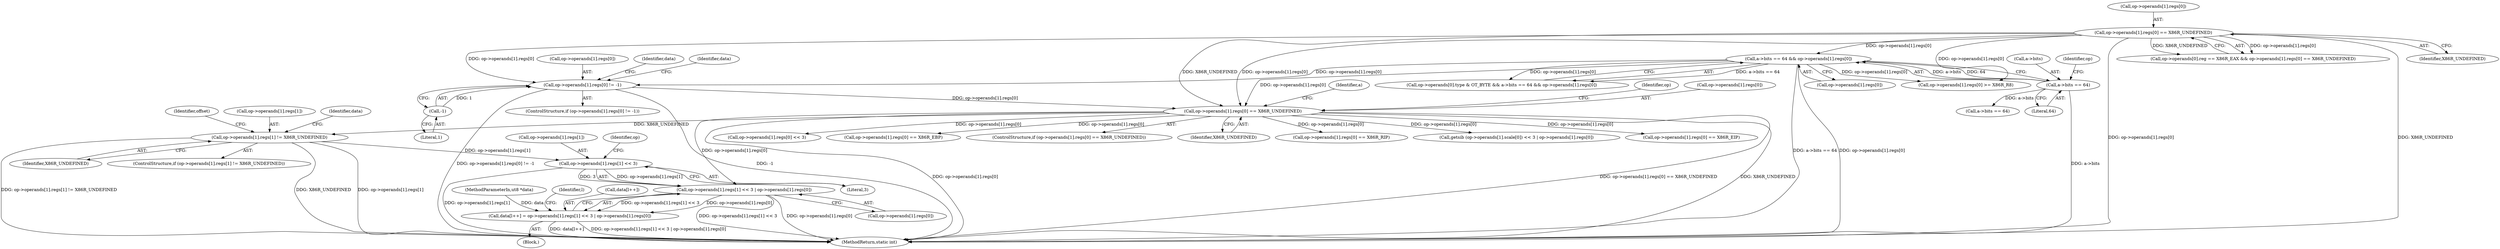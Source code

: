 digraph "0_radare2_f17bfd9f1da05f30f23a4dd05e9d2363e1406948@API" {
"1002808" [label="(Call,op->operands[1].regs[1] << 3)"];
"1002774" [label="(Call,op->operands[1].regs[1] != X86R_UNDEFINED)"];
"1002537" [label="(Call,op->operands[1].regs[0] == X86R_UNDEFINED)"];
"1002172" [label="(Call,a->bits == 64 && op->operands[1].regs[0])"];
"1002173" [label="(Call,a->bits == 64)"];
"1002040" [label="(Call,op->operands[1].regs[0] == X86R_UNDEFINED)"];
"1002384" [label="(Call,op->operands[1].regs[0] != -1)"];
"1002394" [label="(Call,-1)"];
"1002807" [label="(Call,op->operands[1].regs[1] << 3 | op->operands[1].regs[0])"];
"1002802" [label="(Call,data[l++] = op->operands[1].regs[1] << 3 | op->operands[1].regs[0])"];
"1002547" [label="(Identifier,X86R_UNDEFINED)"];
"1003216" [label="(MethodReturn,static int)"];
"1002695" [label="(Call,op->operands[1].regs[0] << 3)"];
"1002833" [label="(Call,op->operands[1].regs[0] == X86R_EBP)"];
"1002041" [label="(Call,op->operands[1].regs[0])"];
"1002385" [label="(Call,op->operands[1].regs[0])"];
"1002030" [label="(Call,op->operands[0].reg == X86R_EAX && op->operands[1].regs[0] == X86R_UNDEFINED)"];
"1002774" [label="(Call,op->operands[1].regs[1] != X86R_UNDEFINED)"];
"1002177" [label="(Literal,64)"];
"1002784" [label="(Identifier,X86R_UNDEFINED)"];
"1002802" [label="(Call,data[l++] = op->operands[1].regs[1] << 3 | op->operands[1].regs[0])"];
"1002809" [label="(Call,op->operands[1].regs[1])"];
"1002383" [label="(ControlStructure,if (op->operands[1].regs[0] != -1))"];
"1000104" [label="(MethodParameterIn,ut8 *data)"];
"1002552" [label="(Identifier,a)"];
"1002172" [label="(Call,a->bits == 64 && op->operands[1].regs[0])"];
"1002395" [label="(Literal,1)"];
"1002634" [label="(Identifier,op)"];
"1002173" [label="(Call,a->bits == 64)"];
"1002394" [label="(Call,-1)"];
"1002405" [label="(Identifier,data)"];
"1002536" [label="(ControlStructure,if (op->operands[1].regs[0] == X86R_UNDEFINED))"];
"1002354" [label="(Call,a->bits == 64)"];
"1002808" [label="(Call,op->operands[1].regs[1] << 3)"];
"1002190" [label="(Call,op->operands[1].regs[0] >= X86R_R8)"];
"1002819" [label="(Call,op->operands[1].regs[0])"];
"1002832" [label="(Identifier,offset)"];
"1002882" [label="(Call,op->operands[1].regs[0] == X86R_RIP)"];
"1002714" [label="(Call,getsib (op->operands[1].scale[0]) << 3 | op->operands[1].regs[0])"];
"1002399" [label="(Identifier,data)"];
"1002807" [label="(Call,op->operands[1].regs[1] << 3 | op->operands[1].regs[0])"];
"1002040" [label="(Call,op->operands[1].regs[0] == X86R_UNDEFINED)"];
"1002537" [label="(Call,op->operands[1].regs[0] == X86R_UNDEFINED)"];
"1002538" [label="(Call,op->operands[1].regs[0])"];
"1002785" [label="(Block,)"];
"1002775" [label="(Call,op->operands[1].regs[1])"];
"1002823" [label="(Identifier,op)"];
"1002829" [label="(Identifier,l)"];
"1002174" [label="(Call,a->bits)"];
"1002178" [label="(Call,op->operands[1].regs[0])"];
"1002803" [label="(Call,data[l++])"];
"1002773" [label="(ControlStructure,if (op->operands[1].regs[1] != X86R_UNDEFINED))"];
"1002818" [label="(Literal,3)"];
"1002162" [label="(Call,op->operands[0].type & OT_BYTE && a->bits == 64 && op->operands[1].regs[0])"];
"1002182" [label="(Identifier,op)"];
"1002050" [label="(Identifier,X86R_UNDEFINED)"];
"1002975" [label="(Call,op->operands[1].regs[0] == X86R_EIP)"];
"1002384" [label="(Call,op->operands[1].regs[0] != -1)"];
"1002788" [label="(Identifier,data)"];
"1002808" -> "1002807"  [label="AST: "];
"1002808" -> "1002818"  [label="CFG: "];
"1002809" -> "1002808"  [label="AST: "];
"1002818" -> "1002808"  [label="AST: "];
"1002823" -> "1002808"  [label="CFG: "];
"1002808" -> "1003216"  [label="DDG: op->operands[1].regs[1]"];
"1002808" -> "1002807"  [label="DDG: op->operands[1].regs[1]"];
"1002808" -> "1002807"  [label="DDG: 3"];
"1002774" -> "1002808"  [label="DDG: op->operands[1].regs[1]"];
"1002774" -> "1002773"  [label="AST: "];
"1002774" -> "1002784"  [label="CFG: "];
"1002775" -> "1002774"  [label="AST: "];
"1002784" -> "1002774"  [label="AST: "];
"1002788" -> "1002774"  [label="CFG: "];
"1002832" -> "1002774"  [label="CFG: "];
"1002774" -> "1003216"  [label="DDG: op->operands[1].regs[1] != X86R_UNDEFINED"];
"1002774" -> "1003216"  [label="DDG: X86R_UNDEFINED"];
"1002774" -> "1003216"  [label="DDG: op->operands[1].regs[1]"];
"1002537" -> "1002774"  [label="DDG: X86R_UNDEFINED"];
"1002537" -> "1002536"  [label="AST: "];
"1002537" -> "1002547"  [label="CFG: "];
"1002538" -> "1002537"  [label="AST: "];
"1002547" -> "1002537"  [label="AST: "];
"1002552" -> "1002537"  [label="CFG: "];
"1002634" -> "1002537"  [label="CFG: "];
"1002537" -> "1003216"  [label="DDG: op->operands[1].regs[0] == X86R_UNDEFINED"];
"1002537" -> "1003216"  [label="DDG: X86R_UNDEFINED"];
"1002537" -> "1003216"  [label="DDG: op->operands[1].regs[0]"];
"1002172" -> "1002537"  [label="DDG: op->operands[1].regs[0]"];
"1002040" -> "1002537"  [label="DDG: op->operands[1].regs[0]"];
"1002040" -> "1002537"  [label="DDG: X86R_UNDEFINED"];
"1002384" -> "1002537"  [label="DDG: op->operands[1].regs[0]"];
"1002537" -> "1002695"  [label="DDG: op->operands[1].regs[0]"];
"1002537" -> "1002714"  [label="DDG: op->operands[1].regs[0]"];
"1002537" -> "1002807"  [label="DDG: op->operands[1].regs[0]"];
"1002537" -> "1002833"  [label="DDG: op->operands[1].regs[0]"];
"1002537" -> "1002882"  [label="DDG: op->operands[1].regs[0]"];
"1002537" -> "1002975"  [label="DDG: op->operands[1].regs[0]"];
"1002172" -> "1002162"  [label="AST: "];
"1002172" -> "1002173"  [label="CFG: "];
"1002172" -> "1002178"  [label="CFG: "];
"1002173" -> "1002172"  [label="AST: "];
"1002178" -> "1002172"  [label="AST: "];
"1002162" -> "1002172"  [label="CFG: "];
"1002172" -> "1003216"  [label="DDG: op->operands[1].regs[0]"];
"1002172" -> "1003216"  [label="DDG: a->bits == 64"];
"1002172" -> "1002162"  [label="DDG: a->bits == 64"];
"1002172" -> "1002162"  [label="DDG: op->operands[1].regs[0]"];
"1002173" -> "1002172"  [label="DDG: a->bits"];
"1002173" -> "1002172"  [label="DDG: 64"];
"1002040" -> "1002172"  [label="DDG: op->operands[1].regs[0]"];
"1002172" -> "1002190"  [label="DDG: op->operands[1].regs[0]"];
"1002172" -> "1002384"  [label="DDG: op->operands[1].regs[0]"];
"1002173" -> "1002177"  [label="CFG: "];
"1002174" -> "1002173"  [label="AST: "];
"1002177" -> "1002173"  [label="AST: "];
"1002182" -> "1002173"  [label="CFG: "];
"1002173" -> "1003216"  [label="DDG: a->bits"];
"1002173" -> "1002354"  [label="DDG: a->bits"];
"1002040" -> "1002030"  [label="AST: "];
"1002040" -> "1002050"  [label="CFG: "];
"1002041" -> "1002040"  [label="AST: "];
"1002050" -> "1002040"  [label="AST: "];
"1002030" -> "1002040"  [label="CFG: "];
"1002040" -> "1003216"  [label="DDG: op->operands[1].regs[0]"];
"1002040" -> "1003216"  [label="DDG: X86R_UNDEFINED"];
"1002040" -> "1002030"  [label="DDG: op->operands[1].regs[0]"];
"1002040" -> "1002030"  [label="DDG: X86R_UNDEFINED"];
"1002040" -> "1002190"  [label="DDG: op->operands[1].regs[0]"];
"1002040" -> "1002384"  [label="DDG: op->operands[1].regs[0]"];
"1002384" -> "1002383"  [label="AST: "];
"1002384" -> "1002394"  [label="CFG: "];
"1002385" -> "1002384"  [label="AST: "];
"1002394" -> "1002384"  [label="AST: "];
"1002399" -> "1002384"  [label="CFG: "];
"1002405" -> "1002384"  [label="CFG: "];
"1002384" -> "1003216"  [label="DDG: -1"];
"1002384" -> "1003216"  [label="DDG: op->operands[1].regs[0] != -1"];
"1002394" -> "1002384"  [label="DDG: 1"];
"1002394" -> "1002395"  [label="CFG: "];
"1002395" -> "1002394"  [label="AST: "];
"1002807" -> "1002802"  [label="AST: "];
"1002807" -> "1002819"  [label="CFG: "];
"1002819" -> "1002807"  [label="AST: "];
"1002802" -> "1002807"  [label="CFG: "];
"1002807" -> "1003216"  [label="DDG: op->operands[1].regs[1] << 3"];
"1002807" -> "1003216"  [label="DDG: op->operands[1].regs[0]"];
"1002807" -> "1002802"  [label="DDG: op->operands[1].regs[1] << 3"];
"1002807" -> "1002802"  [label="DDG: op->operands[1].regs[0]"];
"1002802" -> "1002785"  [label="AST: "];
"1002803" -> "1002802"  [label="AST: "];
"1002829" -> "1002802"  [label="CFG: "];
"1002802" -> "1003216"  [label="DDG: data[l++]"];
"1002802" -> "1003216"  [label="DDG: op->operands[1].regs[1] << 3 | op->operands[1].regs[0]"];
"1000104" -> "1002802"  [label="DDG: data"];
}
